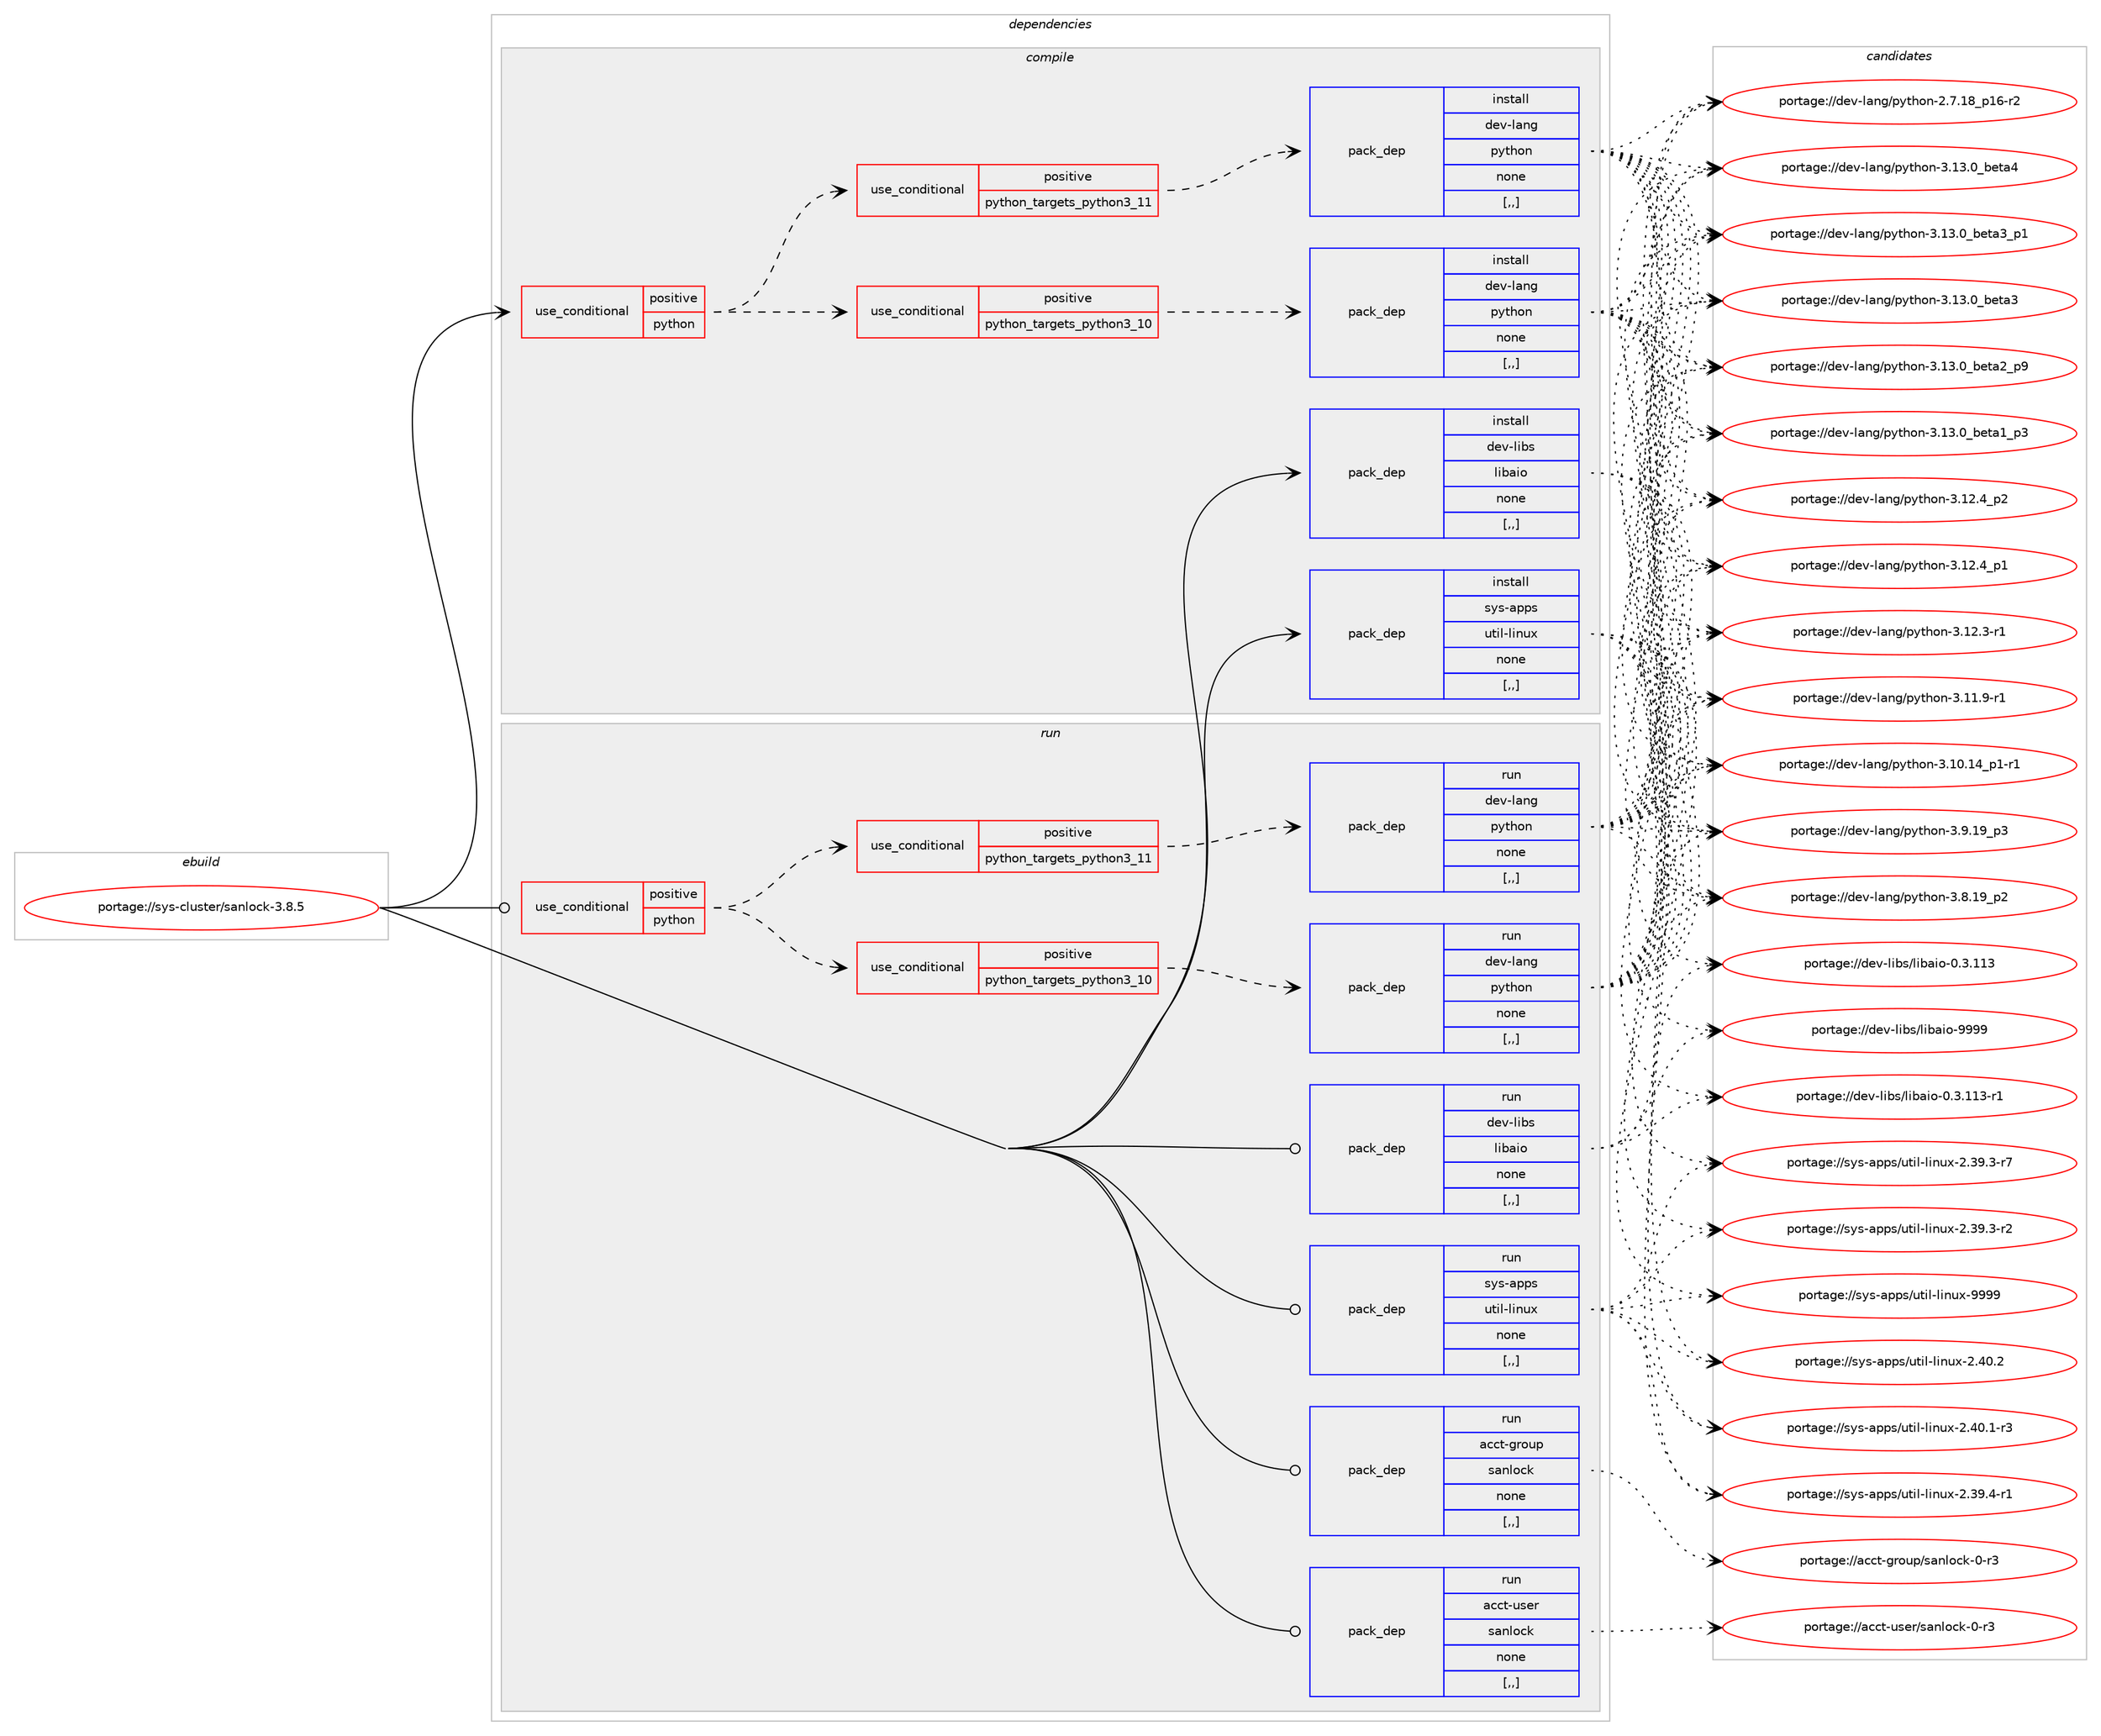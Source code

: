 digraph prolog {

# *************
# Graph options
# *************

newrank=true;
concentrate=true;
compound=true;
graph [rankdir=LR,fontname=Helvetica,fontsize=10,ranksep=1.5];#, ranksep=2.5, nodesep=0.2];
edge  [arrowhead=vee];
node  [fontname=Helvetica,fontsize=10];

# **********
# The ebuild
# **********

subgraph cluster_leftcol {
color=gray;
label=<<i>ebuild</i>>;
id [label="portage://sys-cluster/sanlock-3.8.5", color=red, width=4, href="../sys-cluster/sanlock-3.8.5.svg"];
}

# ****************
# The dependencies
# ****************

subgraph cluster_midcol {
color=gray;
label=<<i>dependencies</i>>;
subgraph cluster_compile {
fillcolor="#eeeeee";
style=filled;
label=<<i>compile</i>>;
subgraph cond114589 {
dependency431511 [label=<<TABLE BORDER="0" CELLBORDER="1" CELLSPACING="0" CELLPADDING="4"><TR><TD ROWSPAN="3" CELLPADDING="10">use_conditional</TD></TR><TR><TD>positive</TD></TR><TR><TD>python</TD></TR></TABLE>>, shape=none, color=red];
subgraph cond114590 {
dependency431512 [label=<<TABLE BORDER="0" CELLBORDER="1" CELLSPACING="0" CELLPADDING="4"><TR><TD ROWSPAN="3" CELLPADDING="10">use_conditional</TD></TR><TR><TD>positive</TD></TR><TR><TD>python_targets_python3_10</TD></TR></TABLE>>, shape=none, color=red];
subgraph pack313977 {
dependency431513 [label=<<TABLE BORDER="0" CELLBORDER="1" CELLSPACING="0" CELLPADDING="4" WIDTH="220"><TR><TD ROWSPAN="6" CELLPADDING="30">pack_dep</TD></TR><TR><TD WIDTH="110">install</TD></TR><TR><TD>dev-lang</TD></TR><TR><TD>python</TD></TR><TR><TD>none</TD></TR><TR><TD>[,,]</TD></TR></TABLE>>, shape=none, color=blue];
}
dependency431512:e -> dependency431513:w [weight=20,style="dashed",arrowhead="vee"];
}
dependency431511:e -> dependency431512:w [weight=20,style="dashed",arrowhead="vee"];
subgraph cond114591 {
dependency431514 [label=<<TABLE BORDER="0" CELLBORDER="1" CELLSPACING="0" CELLPADDING="4"><TR><TD ROWSPAN="3" CELLPADDING="10">use_conditional</TD></TR><TR><TD>positive</TD></TR><TR><TD>python_targets_python3_11</TD></TR></TABLE>>, shape=none, color=red];
subgraph pack313978 {
dependency431515 [label=<<TABLE BORDER="0" CELLBORDER="1" CELLSPACING="0" CELLPADDING="4" WIDTH="220"><TR><TD ROWSPAN="6" CELLPADDING="30">pack_dep</TD></TR><TR><TD WIDTH="110">install</TD></TR><TR><TD>dev-lang</TD></TR><TR><TD>python</TD></TR><TR><TD>none</TD></TR><TR><TD>[,,]</TD></TR></TABLE>>, shape=none, color=blue];
}
dependency431514:e -> dependency431515:w [weight=20,style="dashed",arrowhead="vee"];
}
dependency431511:e -> dependency431514:w [weight=20,style="dashed",arrowhead="vee"];
}
id:e -> dependency431511:w [weight=20,style="solid",arrowhead="vee"];
subgraph pack313979 {
dependency431516 [label=<<TABLE BORDER="0" CELLBORDER="1" CELLSPACING="0" CELLPADDING="4" WIDTH="220"><TR><TD ROWSPAN="6" CELLPADDING="30">pack_dep</TD></TR><TR><TD WIDTH="110">install</TD></TR><TR><TD>dev-libs</TD></TR><TR><TD>libaio</TD></TR><TR><TD>none</TD></TR><TR><TD>[,,]</TD></TR></TABLE>>, shape=none, color=blue];
}
id:e -> dependency431516:w [weight=20,style="solid",arrowhead="vee"];
subgraph pack313980 {
dependency431517 [label=<<TABLE BORDER="0" CELLBORDER="1" CELLSPACING="0" CELLPADDING="4" WIDTH="220"><TR><TD ROWSPAN="6" CELLPADDING="30">pack_dep</TD></TR><TR><TD WIDTH="110">install</TD></TR><TR><TD>sys-apps</TD></TR><TR><TD>util-linux</TD></TR><TR><TD>none</TD></TR><TR><TD>[,,]</TD></TR></TABLE>>, shape=none, color=blue];
}
id:e -> dependency431517:w [weight=20,style="solid",arrowhead="vee"];
}
subgraph cluster_compileandrun {
fillcolor="#eeeeee";
style=filled;
label=<<i>compile and run</i>>;
}
subgraph cluster_run {
fillcolor="#eeeeee";
style=filled;
label=<<i>run</i>>;
subgraph cond114592 {
dependency431518 [label=<<TABLE BORDER="0" CELLBORDER="1" CELLSPACING="0" CELLPADDING="4"><TR><TD ROWSPAN="3" CELLPADDING="10">use_conditional</TD></TR><TR><TD>positive</TD></TR><TR><TD>python</TD></TR></TABLE>>, shape=none, color=red];
subgraph cond114593 {
dependency431519 [label=<<TABLE BORDER="0" CELLBORDER="1" CELLSPACING="0" CELLPADDING="4"><TR><TD ROWSPAN="3" CELLPADDING="10">use_conditional</TD></TR><TR><TD>positive</TD></TR><TR><TD>python_targets_python3_10</TD></TR></TABLE>>, shape=none, color=red];
subgraph pack313981 {
dependency431520 [label=<<TABLE BORDER="0" CELLBORDER="1" CELLSPACING="0" CELLPADDING="4" WIDTH="220"><TR><TD ROWSPAN="6" CELLPADDING="30">pack_dep</TD></TR><TR><TD WIDTH="110">run</TD></TR><TR><TD>dev-lang</TD></TR><TR><TD>python</TD></TR><TR><TD>none</TD></TR><TR><TD>[,,]</TD></TR></TABLE>>, shape=none, color=blue];
}
dependency431519:e -> dependency431520:w [weight=20,style="dashed",arrowhead="vee"];
}
dependency431518:e -> dependency431519:w [weight=20,style="dashed",arrowhead="vee"];
subgraph cond114594 {
dependency431521 [label=<<TABLE BORDER="0" CELLBORDER="1" CELLSPACING="0" CELLPADDING="4"><TR><TD ROWSPAN="3" CELLPADDING="10">use_conditional</TD></TR><TR><TD>positive</TD></TR><TR><TD>python_targets_python3_11</TD></TR></TABLE>>, shape=none, color=red];
subgraph pack313982 {
dependency431522 [label=<<TABLE BORDER="0" CELLBORDER="1" CELLSPACING="0" CELLPADDING="4" WIDTH="220"><TR><TD ROWSPAN="6" CELLPADDING="30">pack_dep</TD></TR><TR><TD WIDTH="110">run</TD></TR><TR><TD>dev-lang</TD></TR><TR><TD>python</TD></TR><TR><TD>none</TD></TR><TR><TD>[,,]</TD></TR></TABLE>>, shape=none, color=blue];
}
dependency431521:e -> dependency431522:w [weight=20,style="dashed",arrowhead="vee"];
}
dependency431518:e -> dependency431521:w [weight=20,style="dashed",arrowhead="vee"];
}
id:e -> dependency431518:w [weight=20,style="solid",arrowhead="odot"];
subgraph pack313983 {
dependency431523 [label=<<TABLE BORDER="0" CELLBORDER="1" CELLSPACING="0" CELLPADDING="4" WIDTH="220"><TR><TD ROWSPAN="6" CELLPADDING="30">pack_dep</TD></TR><TR><TD WIDTH="110">run</TD></TR><TR><TD>acct-group</TD></TR><TR><TD>sanlock</TD></TR><TR><TD>none</TD></TR><TR><TD>[,,]</TD></TR></TABLE>>, shape=none, color=blue];
}
id:e -> dependency431523:w [weight=20,style="solid",arrowhead="odot"];
subgraph pack313984 {
dependency431524 [label=<<TABLE BORDER="0" CELLBORDER="1" CELLSPACING="0" CELLPADDING="4" WIDTH="220"><TR><TD ROWSPAN="6" CELLPADDING="30">pack_dep</TD></TR><TR><TD WIDTH="110">run</TD></TR><TR><TD>acct-user</TD></TR><TR><TD>sanlock</TD></TR><TR><TD>none</TD></TR><TR><TD>[,,]</TD></TR></TABLE>>, shape=none, color=blue];
}
id:e -> dependency431524:w [weight=20,style="solid",arrowhead="odot"];
subgraph pack313985 {
dependency431525 [label=<<TABLE BORDER="0" CELLBORDER="1" CELLSPACING="0" CELLPADDING="4" WIDTH="220"><TR><TD ROWSPAN="6" CELLPADDING="30">pack_dep</TD></TR><TR><TD WIDTH="110">run</TD></TR><TR><TD>dev-libs</TD></TR><TR><TD>libaio</TD></TR><TR><TD>none</TD></TR><TR><TD>[,,]</TD></TR></TABLE>>, shape=none, color=blue];
}
id:e -> dependency431525:w [weight=20,style="solid",arrowhead="odot"];
subgraph pack313986 {
dependency431526 [label=<<TABLE BORDER="0" CELLBORDER="1" CELLSPACING="0" CELLPADDING="4" WIDTH="220"><TR><TD ROWSPAN="6" CELLPADDING="30">pack_dep</TD></TR><TR><TD WIDTH="110">run</TD></TR><TR><TD>sys-apps</TD></TR><TR><TD>util-linux</TD></TR><TR><TD>none</TD></TR><TR><TD>[,,]</TD></TR></TABLE>>, shape=none, color=blue];
}
id:e -> dependency431526:w [weight=20,style="solid",arrowhead="odot"];
}
}

# **************
# The candidates
# **************

subgraph cluster_choices {
rank=same;
color=gray;
label=<<i>candidates</i>>;

subgraph choice313977 {
color=black;
nodesep=1;
choice1001011184510897110103471121211161041111104551464951464895981011169752 [label="portage://dev-lang/python-3.13.0_beta4", color=red, width=4,href="../dev-lang/python-3.13.0_beta4.svg"];
choice10010111845108971101034711212111610411111045514649514648959810111697519511249 [label="portage://dev-lang/python-3.13.0_beta3_p1", color=red, width=4,href="../dev-lang/python-3.13.0_beta3_p1.svg"];
choice1001011184510897110103471121211161041111104551464951464895981011169751 [label="portage://dev-lang/python-3.13.0_beta3", color=red, width=4,href="../dev-lang/python-3.13.0_beta3.svg"];
choice10010111845108971101034711212111610411111045514649514648959810111697509511257 [label="portage://dev-lang/python-3.13.0_beta2_p9", color=red, width=4,href="../dev-lang/python-3.13.0_beta2_p9.svg"];
choice10010111845108971101034711212111610411111045514649514648959810111697499511251 [label="portage://dev-lang/python-3.13.0_beta1_p3", color=red, width=4,href="../dev-lang/python-3.13.0_beta1_p3.svg"];
choice100101118451089711010347112121116104111110455146495046529511250 [label="portage://dev-lang/python-3.12.4_p2", color=red, width=4,href="../dev-lang/python-3.12.4_p2.svg"];
choice100101118451089711010347112121116104111110455146495046529511249 [label="portage://dev-lang/python-3.12.4_p1", color=red, width=4,href="../dev-lang/python-3.12.4_p1.svg"];
choice100101118451089711010347112121116104111110455146495046514511449 [label="portage://dev-lang/python-3.12.3-r1", color=red, width=4,href="../dev-lang/python-3.12.3-r1.svg"];
choice100101118451089711010347112121116104111110455146494946574511449 [label="portage://dev-lang/python-3.11.9-r1", color=red, width=4,href="../dev-lang/python-3.11.9-r1.svg"];
choice100101118451089711010347112121116104111110455146494846495295112494511449 [label="portage://dev-lang/python-3.10.14_p1-r1", color=red, width=4,href="../dev-lang/python-3.10.14_p1-r1.svg"];
choice100101118451089711010347112121116104111110455146574649579511251 [label="portage://dev-lang/python-3.9.19_p3", color=red, width=4,href="../dev-lang/python-3.9.19_p3.svg"];
choice100101118451089711010347112121116104111110455146564649579511250 [label="portage://dev-lang/python-3.8.19_p2", color=red, width=4,href="../dev-lang/python-3.8.19_p2.svg"];
choice100101118451089711010347112121116104111110455046554649569511249544511450 [label="portage://dev-lang/python-2.7.18_p16-r2", color=red, width=4,href="../dev-lang/python-2.7.18_p16-r2.svg"];
dependency431513:e -> choice1001011184510897110103471121211161041111104551464951464895981011169752:w [style=dotted,weight="100"];
dependency431513:e -> choice10010111845108971101034711212111610411111045514649514648959810111697519511249:w [style=dotted,weight="100"];
dependency431513:e -> choice1001011184510897110103471121211161041111104551464951464895981011169751:w [style=dotted,weight="100"];
dependency431513:e -> choice10010111845108971101034711212111610411111045514649514648959810111697509511257:w [style=dotted,weight="100"];
dependency431513:e -> choice10010111845108971101034711212111610411111045514649514648959810111697499511251:w [style=dotted,weight="100"];
dependency431513:e -> choice100101118451089711010347112121116104111110455146495046529511250:w [style=dotted,weight="100"];
dependency431513:e -> choice100101118451089711010347112121116104111110455146495046529511249:w [style=dotted,weight="100"];
dependency431513:e -> choice100101118451089711010347112121116104111110455146495046514511449:w [style=dotted,weight="100"];
dependency431513:e -> choice100101118451089711010347112121116104111110455146494946574511449:w [style=dotted,weight="100"];
dependency431513:e -> choice100101118451089711010347112121116104111110455146494846495295112494511449:w [style=dotted,weight="100"];
dependency431513:e -> choice100101118451089711010347112121116104111110455146574649579511251:w [style=dotted,weight="100"];
dependency431513:e -> choice100101118451089711010347112121116104111110455146564649579511250:w [style=dotted,weight="100"];
dependency431513:e -> choice100101118451089711010347112121116104111110455046554649569511249544511450:w [style=dotted,weight="100"];
}
subgraph choice313978 {
color=black;
nodesep=1;
choice1001011184510897110103471121211161041111104551464951464895981011169752 [label="portage://dev-lang/python-3.13.0_beta4", color=red, width=4,href="../dev-lang/python-3.13.0_beta4.svg"];
choice10010111845108971101034711212111610411111045514649514648959810111697519511249 [label="portage://dev-lang/python-3.13.0_beta3_p1", color=red, width=4,href="../dev-lang/python-3.13.0_beta3_p1.svg"];
choice1001011184510897110103471121211161041111104551464951464895981011169751 [label="portage://dev-lang/python-3.13.0_beta3", color=red, width=4,href="../dev-lang/python-3.13.0_beta3.svg"];
choice10010111845108971101034711212111610411111045514649514648959810111697509511257 [label="portage://dev-lang/python-3.13.0_beta2_p9", color=red, width=4,href="../dev-lang/python-3.13.0_beta2_p9.svg"];
choice10010111845108971101034711212111610411111045514649514648959810111697499511251 [label="portage://dev-lang/python-3.13.0_beta1_p3", color=red, width=4,href="../dev-lang/python-3.13.0_beta1_p3.svg"];
choice100101118451089711010347112121116104111110455146495046529511250 [label="portage://dev-lang/python-3.12.4_p2", color=red, width=4,href="../dev-lang/python-3.12.4_p2.svg"];
choice100101118451089711010347112121116104111110455146495046529511249 [label="portage://dev-lang/python-3.12.4_p1", color=red, width=4,href="../dev-lang/python-3.12.4_p1.svg"];
choice100101118451089711010347112121116104111110455146495046514511449 [label="portage://dev-lang/python-3.12.3-r1", color=red, width=4,href="../dev-lang/python-3.12.3-r1.svg"];
choice100101118451089711010347112121116104111110455146494946574511449 [label="portage://dev-lang/python-3.11.9-r1", color=red, width=4,href="../dev-lang/python-3.11.9-r1.svg"];
choice100101118451089711010347112121116104111110455146494846495295112494511449 [label="portage://dev-lang/python-3.10.14_p1-r1", color=red, width=4,href="../dev-lang/python-3.10.14_p1-r1.svg"];
choice100101118451089711010347112121116104111110455146574649579511251 [label="portage://dev-lang/python-3.9.19_p3", color=red, width=4,href="../dev-lang/python-3.9.19_p3.svg"];
choice100101118451089711010347112121116104111110455146564649579511250 [label="portage://dev-lang/python-3.8.19_p2", color=red, width=4,href="../dev-lang/python-3.8.19_p2.svg"];
choice100101118451089711010347112121116104111110455046554649569511249544511450 [label="portage://dev-lang/python-2.7.18_p16-r2", color=red, width=4,href="../dev-lang/python-2.7.18_p16-r2.svg"];
dependency431515:e -> choice1001011184510897110103471121211161041111104551464951464895981011169752:w [style=dotted,weight="100"];
dependency431515:e -> choice10010111845108971101034711212111610411111045514649514648959810111697519511249:w [style=dotted,weight="100"];
dependency431515:e -> choice1001011184510897110103471121211161041111104551464951464895981011169751:w [style=dotted,weight="100"];
dependency431515:e -> choice10010111845108971101034711212111610411111045514649514648959810111697509511257:w [style=dotted,weight="100"];
dependency431515:e -> choice10010111845108971101034711212111610411111045514649514648959810111697499511251:w [style=dotted,weight="100"];
dependency431515:e -> choice100101118451089711010347112121116104111110455146495046529511250:w [style=dotted,weight="100"];
dependency431515:e -> choice100101118451089711010347112121116104111110455146495046529511249:w [style=dotted,weight="100"];
dependency431515:e -> choice100101118451089711010347112121116104111110455146495046514511449:w [style=dotted,weight="100"];
dependency431515:e -> choice100101118451089711010347112121116104111110455146494946574511449:w [style=dotted,weight="100"];
dependency431515:e -> choice100101118451089711010347112121116104111110455146494846495295112494511449:w [style=dotted,weight="100"];
dependency431515:e -> choice100101118451089711010347112121116104111110455146574649579511251:w [style=dotted,weight="100"];
dependency431515:e -> choice100101118451089711010347112121116104111110455146564649579511250:w [style=dotted,weight="100"];
dependency431515:e -> choice100101118451089711010347112121116104111110455046554649569511249544511450:w [style=dotted,weight="100"];
}
subgraph choice313979 {
color=black;
nodesep=1;
choice10010111845108105981154710810598971051114557575757 [label="portage://dev-libs/libaio-9999", color=red, width=4,href="../dev-libs/libaio-9999.svg"];
choice100101118451081059811547108105989710511145484651464949514511449 [label="portage://dev-libs/libaio-0.3.113-r1", color=red, width=4,href="../dev-libs/libaio-0.3.113-r1.svg"];
choice10010111845108105981154710810598971051114548465146494951 [label="portage://dev-libs/libaio-0.3.113", color=red, width=4,href="../dev-libs/libaio-0.3.113.svg"];
dependency431516:e -> choice10010111845108105981154710810598971051114557575757:w [style=dotted,weight="100"];
dependency431516:e -> choice100101118451081059811547108105989710511145484651464949514511449:w [style=dotted,weight="100"];
dependency431516:e -> choice10010111845108105981154710810598971051114548465146494951:w [style=dotted,weight="100"];
}
subgraph choice313980 {
color=black;
nodesep=1;
choice115121115459711211211547117116105108451081051101171204557575757 [label="portage://sys-apps/util-linux-9999", color=red, width=4,href="../sys-apps/util-linux-9999.svg"];
choice1151211154597112112115471171161051084510810511011712045504652484650 [label="portage://sys-apps/util-linux-2.40.2", color=red, width=4,href="../sys-apps/util-linux-2.40.2.svg"];
choice11512111545971121121154711711610510845108105110117120455046524846494511451 [label="portage://sys-apps/util-linux-2.40.1-r3", color=red, width=4,href="../sys-apps/util-linux-2.40.1-r3.svg"];
choice11512111545971121121154711711610510845108105110117120455046515746524511449 [label="portage://sys-apps/util-linux-2.39.4-r1", color=red, width=4,href="../sys-apps/util-linux-2.39.4-r1.svg"];
choice11512111545971121121154711711610510845108105110117120455046515746514511455 [label="portage://sys-apps/util-linux-2.39.3-r7", color=red, width=4,href="../sys-apps/util-linux-2.39.3-r7.svg"];
choice11512111545971121121154711711610510845108105110117120455046515746514511450 [label="portage://sys-apps/util-linux-2.39.3-r2", color=red, width=4,href="../sys-apps/util-linux-2.39.3-r2.svg"];
dependency431517:e -> choice115121115459711211211547117116105108451081051101171204557575757:w [style=dotted,weight="100"];
dependency431517:e -> choice1151211154597112112115471171161051084510810511011712045504652484650:w [style=dotted,weight="100"];
dependency431517:e -> choice11512111545971121121154711711610510845108105110117120455046524846494511451:w [style=dotted,weight="100"];
dependency431517:e -> choice11512111545971121121154711711610510845108105110117120455046515746524511449:w [style=dotted,weight="100"];
dependency431517:e -> choice11512111545971121121154711711610510845108105110117120455046515746514511455:w [style=dotted,weight="100"];
dependency431517:e -> choice11512111545971121121154711711610510845108105110117120455046515746514511450:w [style=dotted,weight="100"];
}
subgraph choice313981 {
color=black;
nodesep=1;
choice1001011184510897110103471121211161041111104551464951464895981011169752 [label="portage://dev-lang/python-3.13.0_beta4", color=red, width=4,href="../dev-lang/python-3.13.0_beta4.svg"];
choice10010111845108971101034711212111610411111045514649514648959810111697519511249 [label="portage://dev-lang/python-3.13.0_beta3_p1", color=red, width=4,href="../dev-lang/python-3.13.0_beta3_p1.svg"];
choice1001011184510897110103471121211161041111104551464951464895981011169751 [label="portage://dev-lang/python-3.13.0_beta3", color=red, width=4,href="../dev-lang/python-3.13.0_beta3.svg"];
choice10010111845108971101034711212111610411111045514649514648959810111697509511257 [label="portage://dev-lang/python-3.13.0_beta2_p9", color=red, width=4,href="../dev-lang/python-3.13.0_beta2_p9.svg"];
choice10010111845108971101034711212111610411111045514649514648959810111697499511251 [label="portage://dev-lang/python-3.13.0_beta1_p3", color=red, width=4,href="../dev-lang/python-3.13.0_beta1_p3.svg"];
choice100101118451089711010347112121116104111110455146495046529511250 [label="portage://dev-lang/python-3.12.4_p2", color=red, width=4,href="../dev-lang/python-3.12.4_p2.svg"];
choice100101118451089711010347112121116104111110455146495046529511249 [label="portage://dev-lang/python-3.12.4_p1", color=red, width=4,href="../dev-lang/python-3.12.4_p1.svg"];
choice100101118451089711010347112121116104111110455146495046514511449 [label="portage://dev-lang/python-3.12.3-r1", color=red, width=4,href="../dev-lang/python-3.12.3-r1.svg"];
choice100101118451089711010347112121116104111110455146494946574511449 [label="portage://dev-lang/python-3.11.9-r1", color=red, width=4,href="../dev-lang/python-3.11.9-r1.svg"];
choice100101118451089711010347112121116104111110455146494846495295112494511449 [label="portage://dev-lang/python-3.10.14_p1-r1", color=red, width=4,href="../dev-lang/python-3.10.14_p1-r1.svg"];
choice100101118451089711010347112121116104111110455146574649579511251 [label="portage://dev-lang/python-3.9.19_p3", color=red, width=4,href="../dev-lang/python-3.9.19_p3.svg"];
choice100101118451089711010347112121116104111110455146564649579511250 [label="portage://dev-lang/python-3.8.19_p2", color=red, width=4,href="../dev-lang/python-3.8.19_p2.svg"];
choice100101118451089711010347112121116104111110455046554649569511249544511450 [label="portage://dev-lang/python-2.7.18_p16-r2", color=red, width=4,href="../dev-lang/python-2.7.18_p16-r2.svg"];
dependency431520:e -> choice1001011184510897110103471121211161041111104551464951464895981011169752:w [style=dotted,weight="100"];
dependency431520:e -> choice10010111845108971101034711212111610411111045514649514648959810111697519511249:w [style=dotted,weight="100"];
dependency431520:e -> choice1001011184510897110103471121211161041111104551464951464895981011169751:w [style=dotted,weight="100"];
dependency431520:e -> choice10010111845108971101034711212111610411111045514649514648959810111697509511257:w [style=dotted,weight="100"];
dependency431520:e -> choice10010111845108971101034711212111610411111045514649514648959810111697499511251:w [style=dotted,weight="100"];
dependency431520:e -> choice100101118451089711010347112121116104111110455146495046529511250:w [style=dotted,weight="100"];
dependency431520:e -> choice100101118451089711010347112121116104111110455146495046529511249:w [style=dotted,weight="100"];
dependency431520:e -> choice100101118451089711010347112121116104111110455146495046514511449:w [style=dotted,weight="100"];
dependency431520:e -> choice100101118451089711010347112121116104111110455146494946574511449:w [style=dotted,weight="100"];
dependency431520:e -> choice100101118451089711010347112121116104111110455146494846495295112494511449:w [style=dotted,weight="100"];
dependency431520:e -> choice100101118451089711010347112121116104111110455146574649579511251:w [style=dotted,weight="100"];
dependency431520:e -> choice100101118451089711010347112121116104111110455146564649579511250:w [style=dotted,weight="100"];
dependency431520:e -> choice100101118451089711010347112121116104111110455046554649569511249544511450:w [style=dotted,weight="100"];
}
subgraph choice313982 {
color=black;
nodesep=1;
choice1001011184510897110103471121211161041111104551464951464895981011169752 [label="portage://dev-lang/python-3.13.0_beta4", color=red, width=4,href="../dev-lang/python-3.13.0_beta4.svg"];
choice10010111845108971101034711212111610411111045514649514648959810111697519511249 [label="portage://dev-lang/python-3.13.0_beta3_p1", color=red, width=4,href="../dev-lang/python-3.13.0_beta3_p1.svg"];
choice1001011184510897110103471121211161041111104551464951464895981011169751 [label="portage://dev-lang/python-3.13.0_beta3", color=red, width=4,href="../dev-lang/python-3.13.0_beta3.svg"];
choice10010111845108971101034711212111610411111045514649514648959810111697509511257 [label="portage://dev-lang/python-3.13.0_beta2_p9", color=red, width=4,href="../dev-lang/python-3.13.0_beta2_p9.svg"];
choice10010111845108971101034711212111610411111045514649514648959810111697499511251 [label="portage://dev-lang/python-3.13.0_beta1_p3", color=red, width=4,href="../dev-lang/python-3.13.0_beta1_p3.svg"];
choice100101118451089711010347112121116104111110455146495046529511250 [label="portage://dev-lang/python-3.12.4_p2", color=red, width=4,href="../dev-lang/python-3.12.4_p2.svg"];
choice100101118451089711010347112121116104111110455146495046529511249 [label="portage://dev-lang/python-3.12.4_p1", color=red, width=4,href="../dev-lang/python-3.12.4_p1.svg"];
choice100101118451089711010347112121116104111110455146495046514511449 [label="portage://dev-lang/python-3.12.3-r1", color=red, width=4,href="../dev-lang/python-3.12.3-r1.svg"];
choice100101118451089711010347112121116104111110455146494946574511449 [label="portage://dev-lang/python-3.11.9-r1", color=red, width=4,href="../dev-lang/python-3.11.9-r1.svg"];
choice100101118451089711010347112121116104111110455146494846495295112494511449 [label="portage://dev-lang/python-3.10.14_p1-r1", color=red, width=4,href="../dev-lang/python-3.10.14_p1-r1.svg"];
choice100101118451089711010347112121116104111110455146574649579511251 [label="portage://dev-lang/python-3.9.19_p3", color=red, width=4,href="../dev-lang/python-3.9.19_p3.svg"];
choice100101118451089711010347112121116104111110455146564649579511250 [label="portage://dev-lang/python-3.8.19_p2", color=red, width=4,href="../dev-lang/python-3.8.19_p2.svg"];
choice100101118451089711010347112121116104111110455046554649569511249544511450 [label="portage://dev-lang/python-2.7.18_p16-r2", color=red, width=4,href="../dev-lang/python-2.7.18_p16-r2.svg"];
dependency431522:e -> choice1001011184510897110103471121211161041111104551464951464895981011169752:w [style=dotted,weight="100"];
dependency431522:e -> choice10010111845108971101034711212111610411111045514649514648959810111697519511249:w [style=dotted,weight="100"];
dependency431522:e -> choice1001011184510897110103471121211161041111104551464951464895981011169751:w [style=dotted,weight="100"];
dependency431522:e -> choice10010111845108971101034711212111610411111045514649514648959810111697509511257:w [style=dotted,weight="100"];
dependency431522:e -> choice10010111845108971101034711212111610411111045514649514648959810111697499511251:w [style=dotted,weight="100"];
dependency431522:e -> choice100101118451089711010347112121116104111110455146495046529511250:w [style=dotted,weight="100"];
dependency431522:e -> choice100101118451089711010347112121116104111110455146495046529511249:w [style=dotted,weight="100"];
dependency431522:e -> choice100101118451089711010347112121116104111110455146495046514511449:w [style=dotted,weight="100"];
dependency431522:e -> choice100101118451089711010347112121116104111110455146494946574511449:w [style=dotted,weight="100"];
dependency431522:e -> choice100101118451089711010347112121116104111110455146494846495295112494511449:w [style=dotted,weight="100"];
dependency431522:e -> choice100101118451089711010347112121116104111110455146574649579511251:w [style=dotted,weight="100"];
dependency431522:e -> choice100101118451089711010347112121116104111110455146564649579511250:w [style=dotted,weight="100"];
dependency431522:e -> choice100101118451089711010347112121116104111110455046554649569511249544511450:w [style=dotted,weight="100"];
}
subgraph choice313983 {
color=black;
nodesep=1;
choice9799991164510311411111711247115971101081119910745484511451 [label="portage://acct-group/sanlock-0-r3", color=red, width=4,href="../acct-group/sanlock-0-r3.svg"];
dependency431523:e -> choice9799991164510311411111711247115971101081119910745484511451:w [style=dotted,weight="100"];
}
subgraph choice313984 {
color=black;
nodesep=1;
choice9799991164511711510111447115971101081119910745484511451 [label="portage://acct-user/sanlock-0-r3", color=red, width=4,href="../acct-user/sanlock-0-r3.svg"];
dependency431524:e -> choice9799991164511711510111447115971101081119910745484511451:w [style=dotted,weight="100"];
}
subgraph choice313985 {
color=black;
nodesep=1;
choice10010111845108105981154710810598971051114557575757 [label="portage://dev-libs/libaio-9999", color=red, width=4,href="../dev-libs/libaio-9999.svg"];
choice100101118451081059811547108105989710511145484651464949514511449 [label="portage://dev-libs/libaio-0.3.113-r1", color=red, width=4,href="../dev-libs/libaio-0.3.113-r1.svg"];
choice10010111845108105981154710810598971051114548465146494951 [label="portage://dev-libs/libaio-0.3.113", color=red, width=4,href="../dev-libs/libaio-0.3.113.svg"];
dependency431525:e -> choice10010111845108105981154710810598971051114557575757:w [style=dotted,weight="100"];
dependency431525:e -> choice100101118451081059811547108105989710511145484651464949514511449:w [style=dotted,weight="100"];
dependency431525:e -> choice10010111845108105981154710810598971051114548465146494951:w [style=dotted,weight="100"];
}
subgraph choice313986 {
color=black;
nodesep=1;
choice115121115459711211211547117116105108451081051101171204557575757 [label="portage://sys-apps/util-linux-9999", color=red, width=4,href="../sys-apps/util-linux-9999.svg"];
choice1151211154597112112115471171161051084510810511011712045504652484650 [label="portage://sys-apps/util-linux-2.40.2", color=red, width=4,href="../sys-apps/util-linux-2.40.2.svg"];
choice11512111545971121121154711711610510845108105110117120455046524846494511451 [label="portage://sys-apps/util-linux-2.40.1-r3", color=red, width=4,href="../sys-apps/util-linux-2.40.1-r3.svg"];
choice11512111545971121121154711711610510845108105110117120455046515746524511449 [label="portage://sys-apps/util-linux-2.39.4-r1", color=red, width=4,href="../sys-apps/util-linux-2.39.4-r1.svg"];
choice11512111545971121121154711711610510845108105110117120455046515746514511455 [label="portage://sys-apps/util-linux-2.39.3-r7", color=red, width=4,href="../sys-apps/util-linux-2.39.3-r7.svg"];
choice11512111545971121121154711711610510845108105110117120455046515746514511450 [label="portage://sys-apps/util-linux-2.39.3-r2", color=red, width=4,href="../sys-apps/util-linux-2.39.3-r2.svg"];
dependency431526:e -> choice115121115459711211211547117116105108451081051101171204557575757:w [style=dotted,weight="100"];
dependency431526:e -> choice1151211154597112112115471171161051084510810511011712045504652484650:w [style=dotted,weight="100"];
dependency431526:e -> choice11512111545971121121154711711610510845108105110117120455046524846494511451:w [style=dotted,weight="100"];
dependency431526:e -> choice11512111545971121121154711711610510845108105110117120455046515746524511449:w [style=dotted,weight="100"];
dependency431526:e -> choice11512111545971121121154711711610510845108105110117120455046515746514511455:w [style=dotted,weight="100"];
dependency431526:e -> choice11512111545971121121154711711610510845108105110117120455046515746514511450:w [style=dotted,weight="100"];
}
}

}
